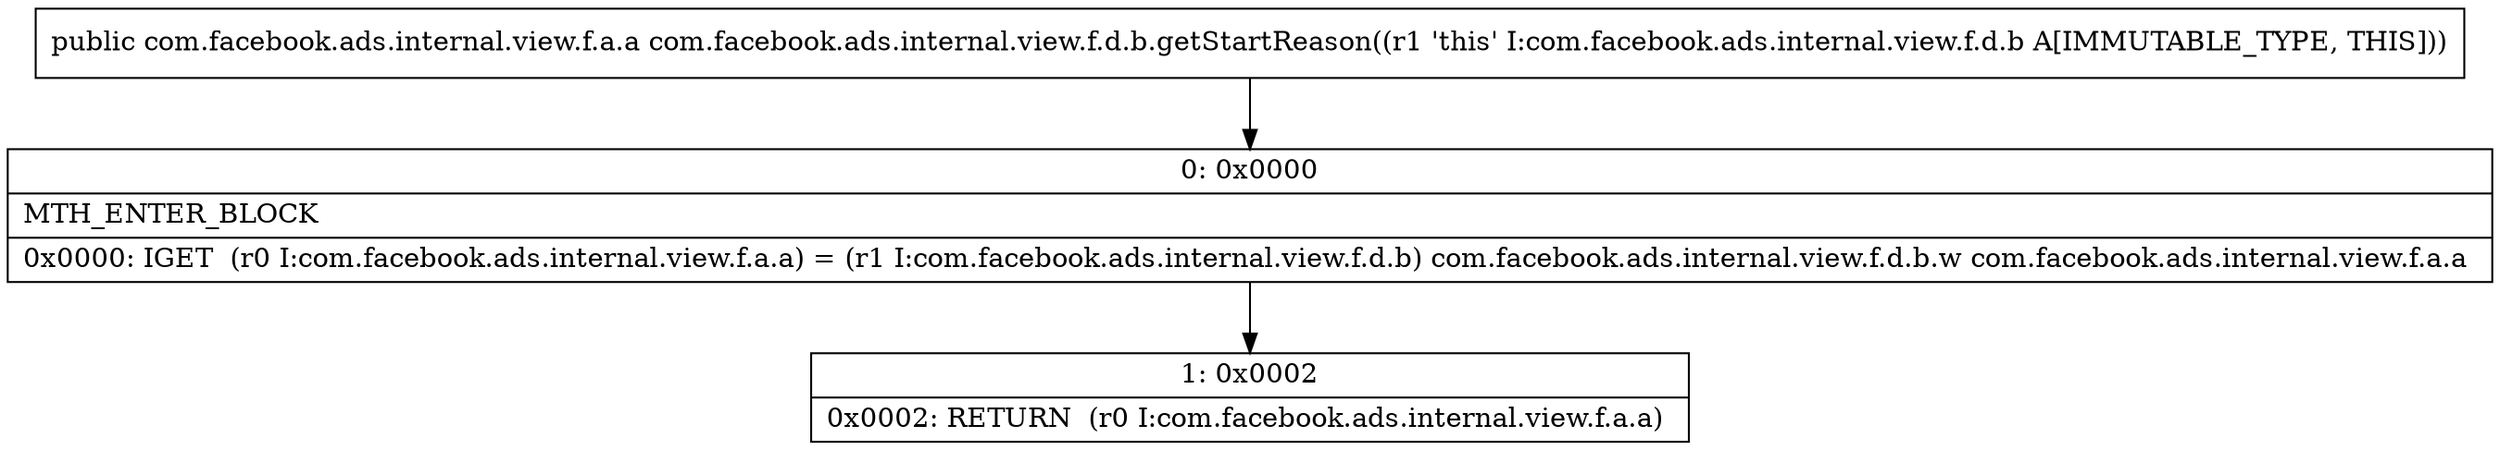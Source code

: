 digraph "CFG forcom.facebook.ads.internal.view.f.d.b.getStartReason()Lcom\/facebook\/ads\/internal\/view\/f\/a\/a;" {
Node_0 [shape=record,label="{0\:\ 0x0000|MTH_ENTER_BLOCK\l|0x0000: IGET  (r0 I:com.facebook.ads.internal.view.f.a.a) = (r1 I:com.facebook.ads.internal.view.f.d.b) com.facebook.ads.internal.view.f.d.b.w com.facebook.ads.internal.view.f.a.a \l}"];
Node_1 [shape=record,label="{1\:\ 0x0002|0x0002: RETURN  (r0 I:com.facebook.ads.internal.view.f.a.a) \l}"];
MethodNode[shape=record,label="{public com.facebook.ads.internal.view.f.a.a com.facebook.ads.internal.view.f.d.b.getStartReason((r1 'this' I:com.facebook.ads.internal.view.f.d.b A[IMMUTABLE_TYPE, THIS])) }"];
MethodNode -> Node_0;
Node_0 -> Node_1;
}

